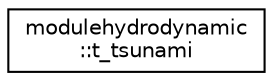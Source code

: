 digraph "Graphical Class Hierarchy"
{
 // LATEX_PDF_SIZE
  edge [fontname="Helvetica",fontsize="10",labelfontname="Helvetica",labelfontsize="10"];
  node [fontname="Helvetica",fontsize="10",shape=record];
  rankdir="LR";
  Node0 [label="modulehydrodynamic\l::t_tsunami",height=0.2,width=0.4,color="black", fillcolor="white", style="filled",URL="$structmodulehydrodynamic_1_1t__tsunami.html",tooltip=" "];
}
